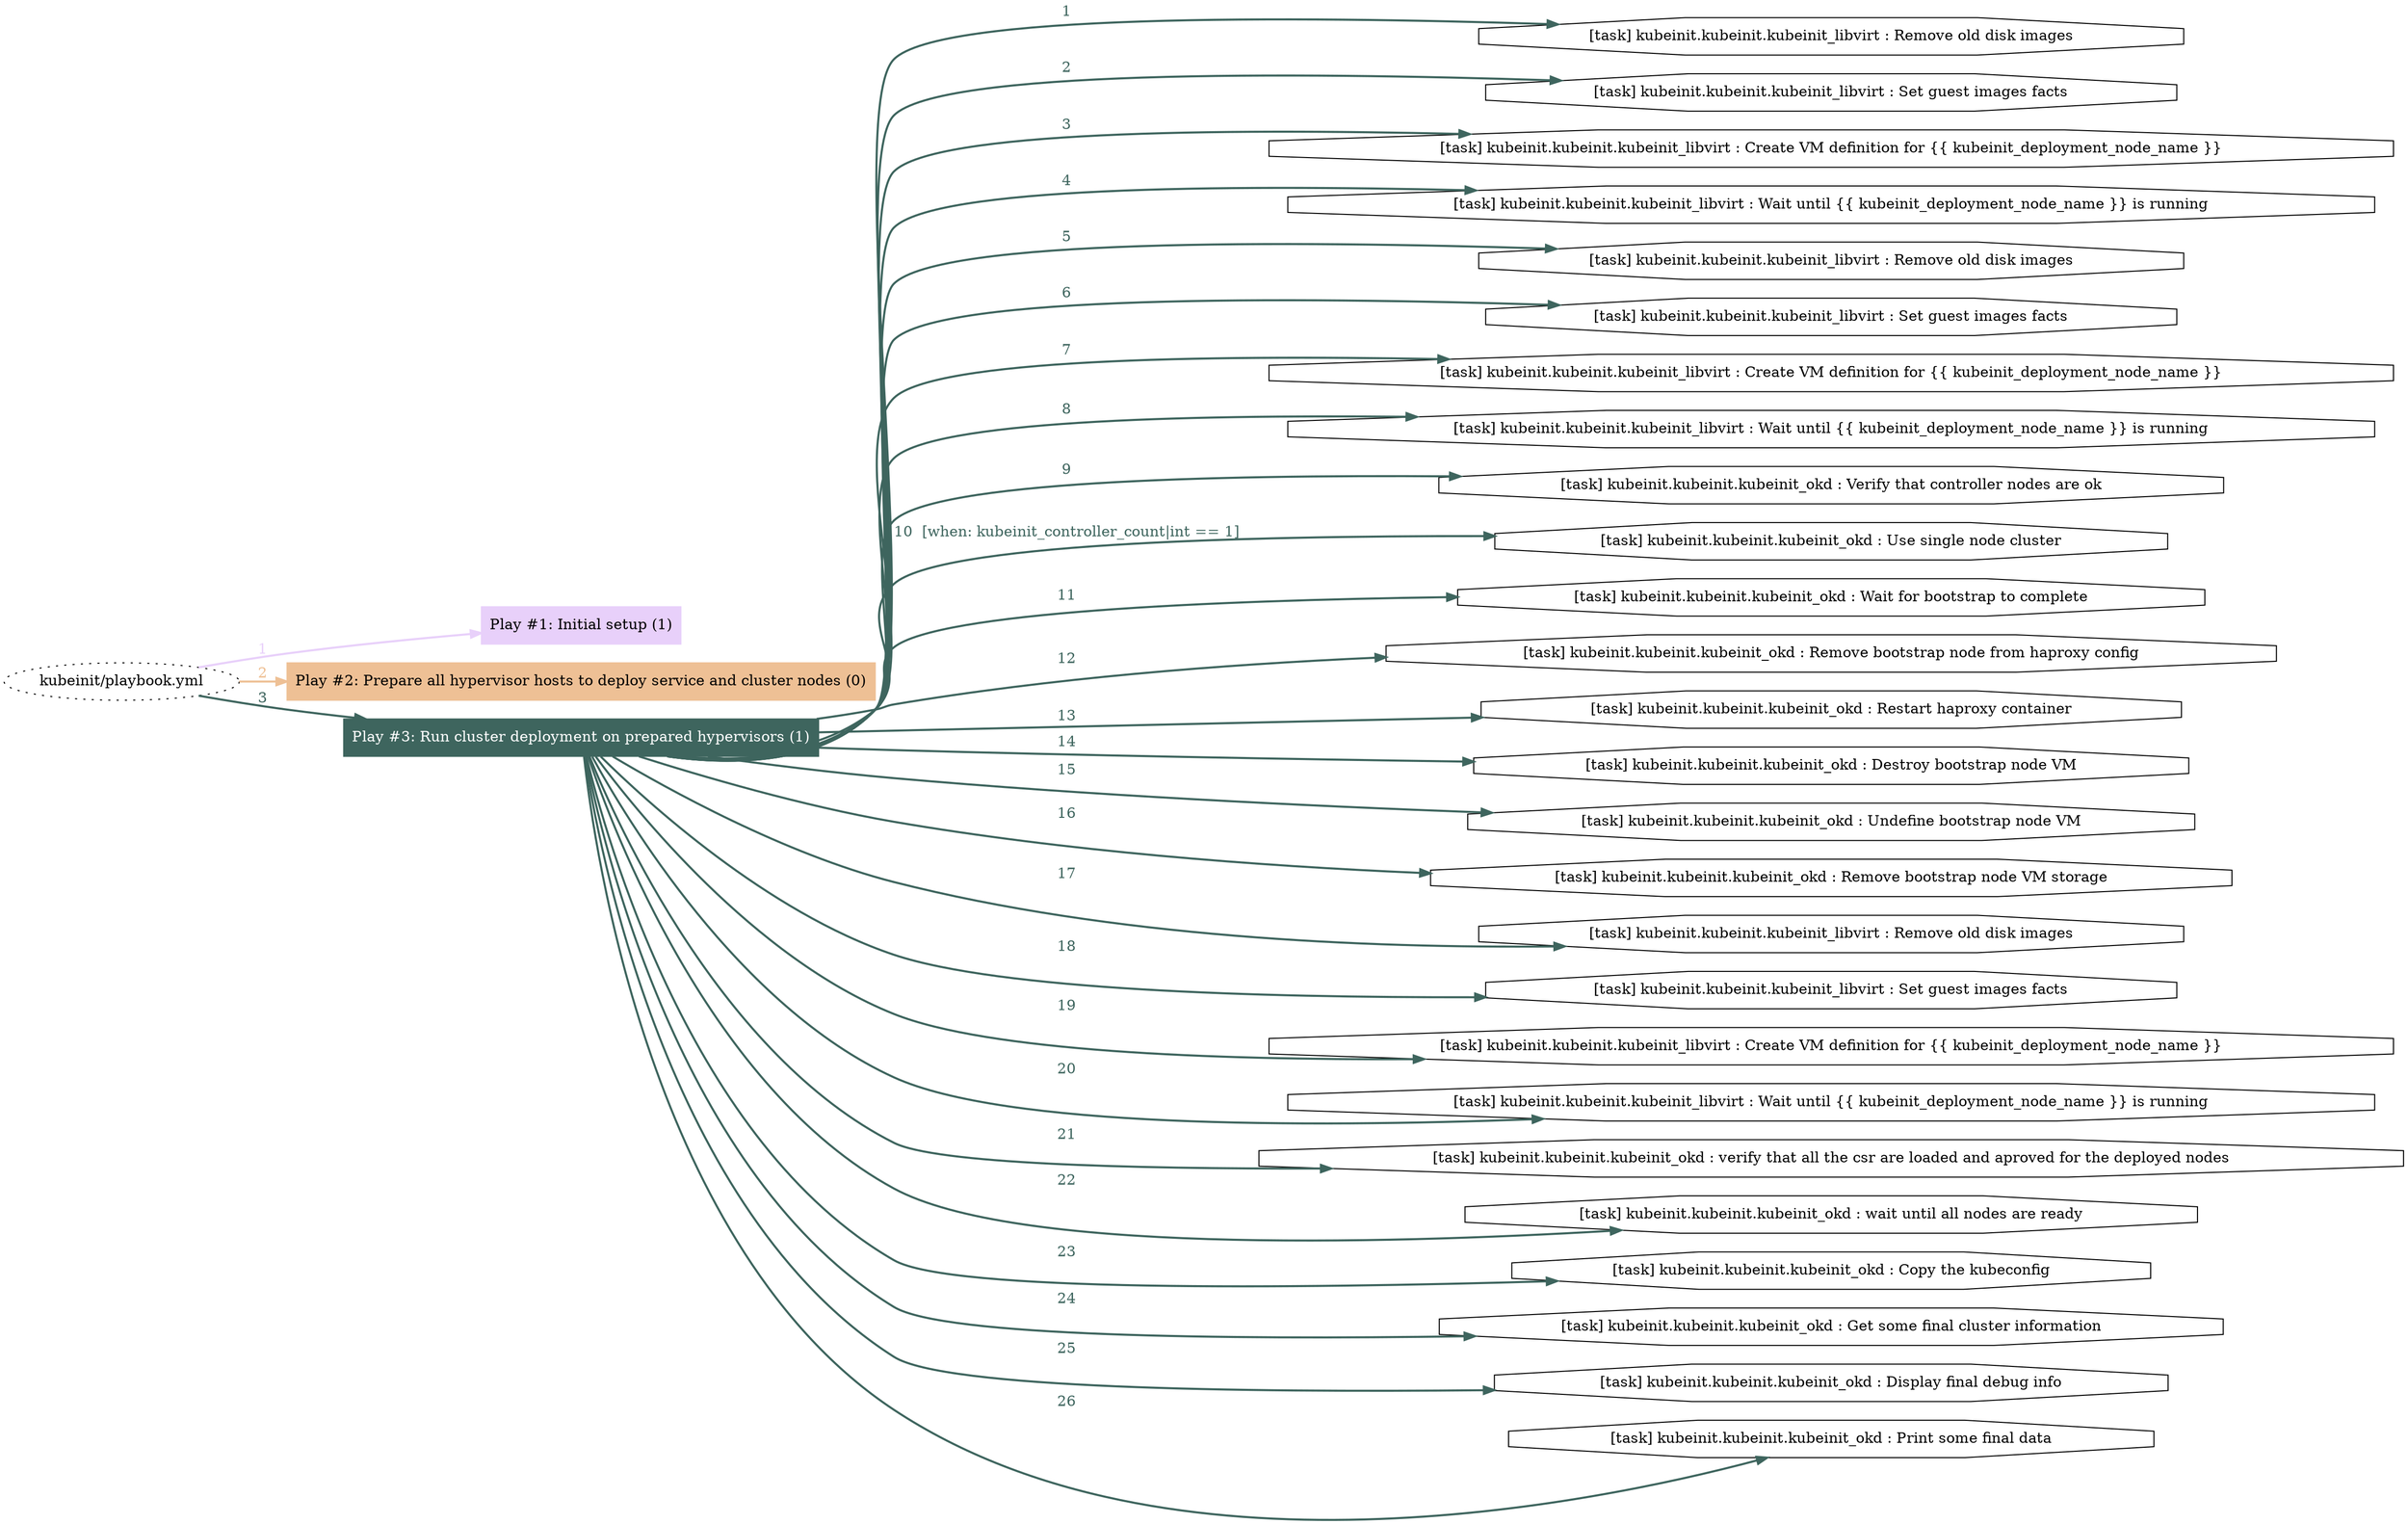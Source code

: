 digraph "kubeinit/playbook.yml "{
	graph [concentrate=true ordering=in rankdir=LR ratio=fill]
	edge [esep=5 sep=10]
	"kubeinit/playbook.yml" [id=root_node style=dotted]
	subgraph "Play #1: Initial setup (1) "{
		"Play #1: Initial setup (1)" [color="#e8d0fa" fontcolor="#000000" id="play_d48ab5f0-1676-4b30-9d77-32c1c24dbb37" shape=box style=filled tooltip=localhost]
		"kubeinit/playbook.yml" -> "Play #1: Initial setup (1)" [label=1 color="#e8d0fa" fontcolor="#e8d0fa" id="edge_1baf60ad-ed08-4377-a32c-0e78fb6b8e76" style=bold]
	}
	subgraph "Play #2: Prepare all hypervisor hosts to deploy service and cluster nodes (0) "{
		"Play #2: Prepare all hypervisor hosts to deploy service and cluster nodes (0)" [color="#eec095" fontcolor="#000000" id="play_9aa4cdeb-ed73-4548-8069-80db721fe26d" shape=box style=filled tooltip=""]
		"kubeinit/playbook.yml" -> "Play #2: Prepare all hypervisor hosts to deploy service and cluster nodes (0)" [label=2 color="#eec095" fontcolor="#eec095" id="edge_ff572a41-0988-4e8c-8147-38b2782ad381" style=bold]
	}
	subgraph "Play #3: Run cluster deployment on prepared hypervisors (1) "{
		"Play #3: Run cluster deployment on prepared hypervisors (1)" [color="#3e655e" fontcolor="#ffffff" id="play_225e8173-f8bf-4d15-bcf0-0dbc7cba5988" shape=box style=filled tooltip=localhost]
		"kubeinit/playbook.yml" -> "Play #3: Run cluster deployment on prepared hypervisors (1)" [label=3 color="#3e655e" fontcolor="#3e655e" id="edge_14a58fda-b9c3-4c00-b25b-6ffe4d690170" style=bold]
		"task_23ca0205-9be3-4aa7-b9e2-4e0dee19ad2b" [label="[task] kubeinit.kubeinit.kubeinit_libvirt : Remove old disk images" id="task_23ca0205-9be3-4aa7-b9e2-4e0dee19ad2b" shape=octagon tooltip="[task] kubeinit.kubeinit.kubeinit_libvirt : Remove old disk images"]
		"Play #3: Run cluster deployment on prepared hypervisors (1)" -> "task_23ca0205-9be3-4aa7-b9e2-4e0dee19ad2b" [label=1 color="#3e655e" fontcolor="#3e655e" id="edge_77ab7476-74b0-4291-a6f4-43d7b6907c3f" style=bold]
		"task_f9df4dd1-1c10-4d4f-9b90-2b54e6d72025" [label="[task] kubeinit.kubeinit.kubeinit_libvirt : Set guest images facts" id="task_f9df4dd1-1c10-4d4f-9b90-2b54e6d72025" shape=octagon tooltip="[task] kubeinit.kubeinit.kubeinit_libvirt : Set guest images facts"]
		"Play #3: Run cluster deployment on prepared hypervisors (1)" -> "task_f9df4dd1-1c10-4d4f-9b90-2b54e6d72025" [label=2 color="#3e655e" fontcolor="#3e655e" id="edge_c5ac0030-9d83-46d7-9812-0544fcfffca9" style=bold]
		"task_e3f26ba8-59ae-4ec3-848c-9a269a65fd81" [label="[task] kubeinit.kubeinit.kubeinit_libvirt : Create VM definition for {{ kubeinit_deployment_node_name }}" id="task_e3f26ba8-59ae-4ec3-848c-9a269a65fd81" shape=octagon tooltip="[task] kubeinit.kubeinit.kubeinit_libvirt : Create VM definition for {{ kubeinit_deployment_node_name }}"]
		"Play #3: Run cluster deployment on prepared hypervisors (1)" -> "task_e3f26ba8-59ae-4ec3-848c-9a269a65fd81" [label=3 color="#3e655e" fontcolor="#3e655e" id="edge_e8f33159-40ea-4a29-a06f-c9e39ee686f7" style=bold]
		"task_04494bd5-eb13-41b0-95f9-9b04959eec4e" [label="[task] kubeinit.kubeinit.kubeinit_libvirt : Wait until {{ kubeinit_deployment_node_name }} is running" id="task_04494bd5-eb13-41b0-95f9-9b04959eec4e" shape=octagon tooltip="[task] kubeinit.kubeinit.kubeinit_libvirt : Wait until {{ kubeinit_deployment_node_name }} is running"]
		"Play #3: Run cluster deployment on prepared hypervisors (1)" -> "task_04494bd5-eb13-41b0-95f9-9b04959eec4e" [label=4 color="#3e655e" fontcolor="#3e655e" id="edge_0f8428a7-ca30-4511-a007-54a1f4822e23" style=bold]
		"task_7bb86904-dae3-4d8d-ad8e-00d43edba67a" [label="[task] kubeinit.kubeinit.kubeinit_libvirt : Remove old disk images" id="task_7bb86904-dae3-4d8d-ad8e-00d43edba67a" shape=octagon tooltip="[task] kubeinit.kubeinit.kubeinit_libvirt : Remove old disk images"]
		"Play #3: Run cluster deployment on prepared hypervisors (1)" -> "task_7bb86904-dae3-4d8d-ad8e-00d43edba67a" [label=5 color="#3e655e" fontcolor="#3e655e" id="edge_5fc93dc4-2c41-4ea2-8e0f-14df1d895dbc" style=bold]
		"task_c87e5086-75f1-4b11-88a3-27d6b411f0f0" [label="[task] kubeinit.kubeinit.kubeinit_libvirt : Set guest images facts" id="task_c87e5086-75f1-4b11-88a3-27d6b411f0f0" shape=octagon tooltip="[task] kubeinit.kubeinit.kubeinit_libvirt : Set guest images facts"]
		"Play #3: Run cluster deployment on prepared hypervisors (1)" -> "task_c87e5086-75f1-4b11-88a3-27d6b411f0f0" [label=6 color="#3e655e" fontcolor="#3e655e" id="edge_88013cd2-8d20-4a40-9c67-054ea4e1d3af" style=bold]
		"task_e2e58b1e-7831-42f0-9094-42d1a0346ac4" [label="[task] kubeinit.kubeinit.kubeinit_libvirt : Create VM definition for {{ kubeinit_deployment_node_name }}" id="task_e2e58b1e-7831-42f0-9094-42d1a0346ac4" shape=octagon tooltip="[task] kubeinit.kubeinit.kubeinit_libvirt : Create VM definition for {{ kubeinit_deployment_node_name }}"]
		"Play #3: Run cluster deployment on prepared hypervisors (1)" -> "task_e2e58b1e-7831-42f0-9094-42d1a0346ac4" [label=7 color="#3e655e" fontcolor="#3e655e" id="edge_5b092735-0fce-4727-b8c4-341c451bf3b0" style=bold]
		"task_24d7d6e2-1c28-4862-8e6d-ac142365d5b4" [label="[task] kubeinit.kubeinit.kubeinit_libvirt : Wait until {{ kubeinit_deployment_node_name }} is running" id="task_24d7d6e2-1c28-4862-8e6d-ac142365d5b4" shape=octagon tooltip="[task] kubeinit.kubeinit.kubeinit_libvirt : Wait until {{ kubeinit_deployment_node_name }} is running"]
		"Play #3: Run cluster deployment on prepared hypervisors (1)" -> "task_24d7d6e2-1c28-4862-8e6d-ac142365d5b4" [label=8 color="#3e655e" fontcolor="#3e655e" id="edge_b260d68e-7c64-496d-ab6e-009c197d5421" style=bold]
		"task_a0b5a15d-929a-411b-bc19-f07e143732da" [label="[task] kubeinit.kubeinit.kubeinit_okd : Verify that controller nodes are ok" id="task_a0b5a15d-929a-411b-bc19-f07e143732da" shape=octagon tooltip="[task] kubeinit.kubeinit.kubeinit_okd : Verify that controller nodes are ok"]
		"Play #3: Run cluster deployment on prepared hypervisors (1)" -> "task_a0b5a15d-929a-411b-bc19-f07e143732da" [label=9 color="#3e655e" fontcolor="#3e655e" id="edge_29c38a5c-dfd5-4186-8762-b42f1809556d" style=bold]
		"task_024bd2ff-d456-4c0c-89cf-8a1268b021f7" [label="[task] kubeinit.kubeinit.kubeinit_okd : Use single node cluster" id="task_024bd2ff-d456-4c0c-89cf-8a1268b021f7" shape=octagon tooltip="[task] kubeinit.kubeinit.kubeinit_okd : Use single node cluster"]
		"Play #3: Run cluster deployment on prepared hypervisors (1)" -> "task_024bd2ff-d456-4c0c-89cf-8a1268b021f7" [label="10  [when: kubeinit_controller_count|int == 1]" color="#3e655e" fontcolor="#3e655e" id="edge_e4be5529-40aa-41e9-be2a-45bb5ededa8b" style=bold]
		"task_e5fe49a0-7480-45c9-bb77-63dc433c1d58" [label="[task] kubeinit.kubeinit.kubeinit_okd : Wait for bootstrap to complete" id="task_e5fe49a0-7480-45c9-bb77-63dc433c1d58" shape=octagon tooltip="[task] kubeinit.kubeinit.kubeinit_okd : Wait for bootstrap to complete"]
		"Play #3: Run cluster deployment on prepared hypervisors (1)" -> "task_e5fe49a0-7480-45c9-bb77-63dc433c1d58" [label=11 color="#3e655e" fontcolor="#3e655e" id="edge_f1c1e20a-153f-4ca2-aacd-fa7c657fea79" style=bold]
		"task_90eca6a4-4c95-4dab-b3fd-bebb57d59cf7" [label="[task] kubeinit.kubeinit.kubeinit_okd : Remove bootstrap node from haproxy config" id="task_90eca6a4-4c95-4dab-b3fd-bebb57d59cf7" shape=octagon tooltip="[task] kubeinit.kubeinit.kubeinit_okd : Remove bootstrap node from haproxy config"]
		"Play #3: Run cluster deployment on prepared hypervisors (1)" -> "task_90eca6a4-4c95-4dab-b3fd-bebb57d59cf7" [label=12 color="#3e655e" fontcolor="#3e655e" id="edge_d032e6a8-9855-4e51-bc30-718af0b1a830" style=bold]
		"task_7a770a95-d698-493b-8070-12c6f3d0211a" [label="[task] kubeinit.kubeinit.kubeinit_okd : Restart haproxy container" id="task_7a770a95-d698-493b-8070-12c6f3d0211a" shape=octagon tooltip="[task] kubeinit.kubeinit.kubeinit_okd : Restart haproxy container"]
		"Play #3: Run cluster deployment on prepared hypervisors (1)" -> "task_7a770a95-d698-493b-8070-12c6f3d0211a" [label=13 color="#3e655e" fontcolor="#3e655e" id="edge_19952da0-53d5-46fc-ac03-996ddaee464e" style=bold]
		"task_63d4e45a-b122-48e6-892b-ab4aa814f807" [label="[task] kubeinit.kubeinit.kubeinit_okd : Destroy bootstrap node VM" id="task_63d4e45a-b122-48e6-892b-ab4aa814f807" shape=octagon tooltip="[task] kubeinit.kubeinit.kubeinit_okd : Destroy bootstrap node VM"]
		"Play #3: Run cluster deployment on prepared hypervisors (1)" -> "task_63d4e45a-b122-48e6-892b-ab4aa814f807" [label=14 color="#3e655e" fontcolor="#3e655e" id="edge_cbbdf2ca-e379-402f-a8e9-0a341e672eda" style=bold]
		"task_021b9041-24d9-4da8-b276-531b7eb7a98b" [label="[task] kubeinit.kubeinit.kubeinit_okd : Undefine bootstrap node VM" id="task_021b9041-24d9-4da8-b276-531b7eb7a98b" shape=octagon tooltip="[task] kubeinit.kubeinit.kubeinit_okd : Undefine bootstrap node VM"]
		"Play #3: Run cluster deployment on prepared hypervisors (1)" -> "task_021b9041-24d9-4da8-b276-531b7eb7a98b" [label=15 color="#3e655e" fontcolor="#3e655e" id="edge_6281c7e6-acb1-4c26-9959-72cb88badf6d" style=bold]
		"task_d64db3e3-59e6-453a-a2e9-bcc16c6cb9eb" [label="[task] kubeinit.kubeinit.kubeinit_okd : Remove bootstrap node VM storage" id="task_d64db3e3-59e6-453a-a2e9-bcc16c6cb9eb" shape=octagon tooltip="[task] kubeinit.kubeinit.kubeinit_okd : Remove bootstrap node VM storage"]
		"Play #3: Run cluster deployment on prepared hypervisors (1)" -> "task_d64db3e3-59e6-453a-a2e9-bcc16c6cb9eb" [label=16 color="#3e655e" fontcolor="#3e655e" id="edge_26f01829-300e-4c13-83a9-ed6f8131c783" style=bold]
		"task_c1f61487-482e-4308-86d5-fa3467bb8e48" [label="[task] kubeinit.kubeinit.kubeinit_libvirt : Remove old disk images" id="task_c1f61487-482e-4308-86d5-fa3467bb8e48" shape=octagon tooltip="[task] kubeinit.kubeinit.kubeinit_libvirt : Remove old disk images"]
		"Play #3: Run cluster deployment on prepared hypervisors (1)" -> "task_c1f61487-482e-4308-86d5-fa3467bb8e48" [label=17 color="#3e655e" fontcolor="#3e655e" id="edge_eace4f8f-58e3-46ac-82a7-2e4d026ff562" style=bold]
		"task_bcecc017-545a-4063-972d-79bf10b13058" [label="[task] kubeinit.kubeinit.kubeinit_libvirt : Set guest images facts" id="task_bcecc017-545a-4063-972d-79bf10b13058" shape=octagon tooltip="[task] kubeinit.kubeinit.kubeinit_libvirt : Set guest images facts"]
		"Play #3: Run cluster deployment on prepared hypervisors (1)" -> "task_bcecc017-545a-4063-972d-79bf10b13058" [label=18 color="#3e655e" fontcolor="#3e655e" id="edge_53555bd2-2a00-4541-bb25-3fb33bc83189" style=bold]
		"task_2c3ff1ad-fb80-47bc-9d63-3a26e1ec8f9a" [label="[task] kubeinit.kubeinit.kubeinit_libvirt : Create VM definition for {{ kubeinit_deployment_node_name }}" id="task_2c3ff1ad-fb80-47bc-9d63-3a26e1ec8f9a" shape=octagon tooltip="[task] kubeinit.kubeinit.kubeinit_libvirt : Create VM definition for {{ kubeinit_deployment_node_name }}"]
		"Play #3: Run cluster deployment on prepared hypervisors (1)" -> "task_2c3ff1ad-fb80-47bc-9d63-3a26e1ec8f9a" [label=19 color="#3e655e" fontcolor="#3e655e" id="edge_cfaf8997-0d2b-4188-a309-7bc579fad3f9" style=bold]
		"task_b0eb6f27-c3b2-4ec1-9bd0-1884b24a3f93" [label="[task] kubeinit.kubeinit.kubeinit_libvirt : Wait until {{ kubeinit_deployment_node_name }} is running" id="task_b0eb6f27-c3b2-4ec1-9bd0-1884b24a3f93" shape=octagon tooltip="[task] kubeinit.kubeinit.kubeinit_libvirt : Wait until {{ kubeinit_deployment_node_name }} is running"]
		"Play #3: Run cluster deployment on prepared hypervisors (1)" -> "task_b0eb6f27-c3b2-4ec1-9bd0-1884b24a3f93" [label=20 color="#3e655e" fontcolor="#3e655e" id="edge_43f67a1f-7e3d-432f-a26b-df03f57b0b4b" style=bold]
		"task_6e300fd7-61e0-4257-8289-a8264a0d25cb" [label="[task] kubeinit.kubeinit.kubeinit_okd : verify that all the csr are loaded and aproved for the deployed nodes" id="task_6e300fd7-61e0-4257-8289-a8264a0d25cb" shape=octagon tooltip="[task] kubeinit.kubeinit.kubeinit_okd : verify that all the csr are loaded and aproved for the deployed nodes"]
		"Play #3: Run cluster deployment on prepared hypervisors (1)" -> "task_6e300fd7-61e0-4257-8289-a8264a0d25cb" [label=21 color="#3e655e" fontcolor="#3e655e" id="edge_fe75f8c9-8f05-4e39-8d36-fdb173797eb1" style=bold]
		"task_566b6f98-7a25-4e05-8505-6c8ce47ac165" [label="[task] kubeinit.kubeinit.kubeinit_okd : wait until all nodes are ready" id="task_566b6f98-7a25-4e05-8505-6c8ce47ac165" shape=octagon tooltip="[task] kubeinit.kubeinit.kubeinit_okd : wait until all nodes are ready"]
		"Play #3: Run cluster deployment on prepared hypervisors (1)" -> "task_566b6f98-7a25-4e05-8505-6c8ce47ac165" [label=22 color="#3e655e" fontcolor="#3e655e" id="edge_6c15113c-ec20-459e-84c1-889b3276e0ae" style=bold]
		"task_f30b4726-c896-49b7-bdac-e2f33b3b7d7c" [label="[task] kubeinit.kubeinit.kubeinit_okd : Copy the kubeconfig" id="task_f30b4726-c896-49b7-bdac-e2f33b3b7d7c" shape=octagon tooltip="[task] kubeinit.kubeinit.kubeinit_okd : Copy the kubeconfig"]
		"Play #3: Run cluster deployment on prepared hypervisors (1)" -> "task_f30b4726-c896-49b7-bdac-e2f33b3b7d7c" [label=23 color="#3e655e" fontcolor="#3e655e" id="edge_db66d2f9-69d3-494a-9709-f60141f54fef" style=bold]
		"task_7af7151b-def3-40d3-a4c6-8f3786bc9368" [label="[task] kubeinit.kubeinit.kubeinit_okd : Get some final cluster information" id="task_7af7151b-def3-40d3-a4c6-8f3786bc9368" shape=octagon tooltip="[task] kubeinit.kubeinit.kubeinit_okd : Get some final cluster information"]
		"Play #3: Run cluster deployment on prepared hypervisors (1)" -> "task_7af7151b-def3-40d3-a4c6-8f3786bc9368" [label=24 color="#3e655e" fontcolor="#3e655e" id="edge_8e292cf5-f2d0-4de4-badc-a50a09141076" style=bold]
		"task_05e39ee5-5543-4816-a300-2a8014cc5918" [label="[task] kubeinit.kubeinit.kubeinit_okd : Display final debug info" id="task_05e39ee5-5543-4816-a300-2a8014cc5918" shape=octagon tooltip="[task] kubeinit.kubeinit.kubeinit_okd : Display final debug info"]
		"Play #3: Run cluster deployment on prepared hypervisors (1)" -> "task_05e39ee5-5543-4816-a300-2a8014cc5918" [label=25 color="#3e655e" fontcolor="#3e655e" id="edge_1cc04336-b38b-4428-bcd0-cf04e37c029d" style=bold]
		"task_f7b478b2-ae7c-4283-96d4-076cfc079f4f" [label="[task] kubeinit.kubeinit.kubeinit_okd : Print some final data" id="task_f7b478b2-ae7c-4283-96d4-076cfc079f4f" shape=octagon tooltip="[task] kubeinit.kubeinit.kubeinit_okd : Print some final data"]
		"Play #3: Run cluster deployment on prepared hypervisors (1)" -> "task_f7b478b2-ae7c-4283-96d4-076cfc079f4f" [label=26 color="#3e655e" fontcolor="#3e655e" id="edge_20fd8e4f-8ea9-4270-b4a6-65f1627c2abb" style=bold]
	}
}
